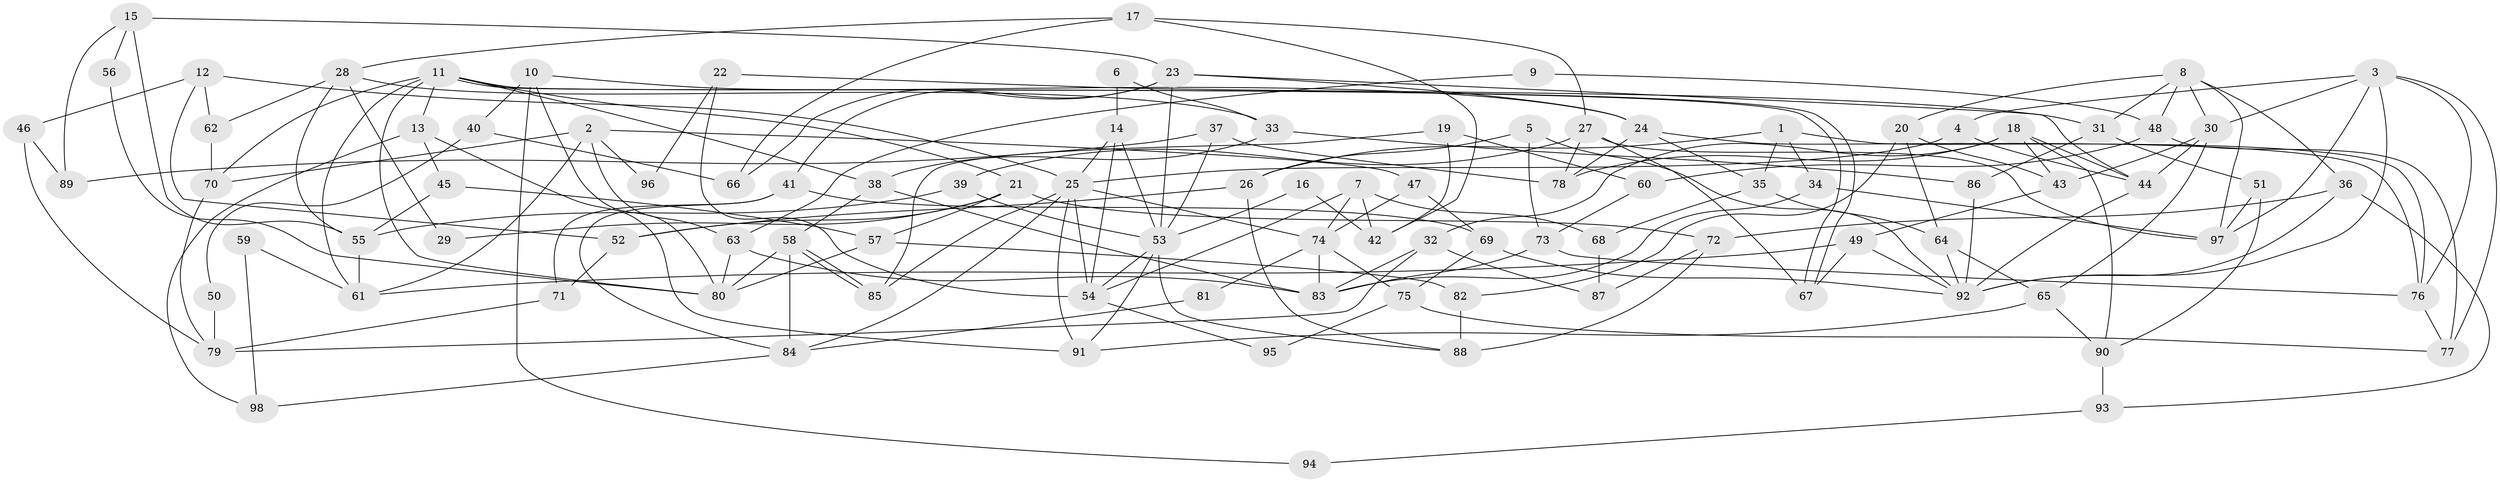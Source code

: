 // coarse degree distribution, {4: 0.1935483870967742, 8: 0.0967741935483871, 7: 0.04838709677419355, 3: 0.11290322580645161, 5: 0.1935483870967742, 2: 0.12903225806451613, 9: 0.03225806451612903, 6: 0.16129032258064516, 10: 0.03225806451612903}
// Generated by graph-tools (version 1.1) at 2025/41/03/06/25 10:41:57]
// undirected, 98 vertices, 196 edges
graph export_dot {
graph [start="1"]
  node [color=gray90,style=filled];
  1;
  2;
  3;
  4;
  5;
  6;
  7;
  8;
  9;
  10;
  11;
  12;
  13;
  14;
  15;
  16;
  17;
  18;
  19;
  20;
  21;
  22;
  23;
  24;
  25;
  26;
  27;
  28;
  29;
  30;
  31;
  32;
  33;
  34;
  35;
  36;
  37;
  38;
  39;
  40;
  41;
  42;
  43;
  44;
  45;
  46;
  47;
  48;
  49;
  50;
  51;
  52;
  53;
  54;
  55;
  56;
  57;
  58;
  59;
  60;
  61;
  62;
  63;
  64;
  65;
  66;
  67;
  68;
  69;
  70;
  71;
  72;
  73;
  74;
  75;
  76;
  77;
  78;
  79;
  80;
  81;
  82;
  83;
  84;
  85;
  86;
  87;
  88;
  89;
  90;
  91;
  92;
  93;
  94;
  95;
  96;
  97;
  98;
  1 -- 76;
  1 -- 34;
  1 -- 26;
  1 -- 35;
  2 -- 61;
  2 -- 47;
  2 -- 63;
  2 -- 70;
  2 -- 96;
  3 -- 4;
  3 -- 30;
  3 -- 76;
  3 -- 77;
  3 -- 92;
  3 -- 97;
  4 -- 44;
  4 -- 25;
  5 -- 26;
  5 -- 92;
  5 -- 73;
  6 -- 33;
  6 -- 14;
  7 -- 68;
  7 -- 54;
  7 -- 42;
  7 -- 74;
  8 -- 97;
  8 -- 20;
  8 -- 30;
  8 -- 31;
  8 -- 36;
  8 -- 48;
  9 -- 63;
  9 -- 48;
  10 -- 24;
  10 -- 80;
  10 -- 40;
  10 -- 94;
  11 -- 67;
  11 -- 67;
  11 -- 21;
  11 -- 13;
  11 -- 38;
  11 -- 61;
  11 -- 70;
  11 -- 80;
  12 -- 52;
  12 -- 62;
  12 -- 25;
  12 -- 46;
  13 -- 91;
  13 -- 45;
  13 -- 98;
  14 -- 25;
  14 -- 54;
  14 -- 53;
  15 -- 23;
  15 -- 89;
  15 -- 55;
  15 -- 56;
  16 -- 42;
  16 -- 53;
  17 -- 42;
  17 -- 28;
  17 -- 27;
  17 -- 66;
  18 -- 78;
  18 -- 44;
  18 -- 32;
  18 -- 43;
  18 -- 90;
  19 -- 60;
  19 -- 85;
  19 -- 42;
  20 -- 64;
  20 -- 43;
  20 -- 82;
  21 -- 57;
  21 -- 72;
  21 -- 29;
  21 -- 52;
  22 -- 54;
  22 -- 31;
  22 -- 96;
  23 -- 53;
  23 -- 24;
  23 -- 41;
  23 -- 44;
  23 -- 66;
  24 -- 76;
  24 -- 35;
  24 -- 78;
  25 -- 74;
  25 -- 54;
  25 -- 84;
  25 -- 85;
  25 -- 91;
  26 -- 52;
  26 -- 88;
  27 -- 39;
  27 -- 67;
  27 -- 78;
  27 -- 97;
  28 -- 33;
  28 -- 55;
  28 -- 29;
  28 -- 62;
  30 -- 44;
  30 -- 43;
  30 -- 65;
  31 -- 51;
  31 -- 86;
  32 -- 83;
  32 -- 79;
  32 -- 87;
  33 -- 38;
  33 -- 86;
  34 -- 83;
  34 -- 97;
  35 -- 64;
  35 -- 68;
  36 -- 92;
  36 -- 72;
  36 -- 93;
  37 -- 78;
  37 -- 53;
  37 -- 89;
  38 -- 83;
  38 -- 58;
  39 -- 53;
  39 -- 55;
  40 -- 66;
  40 -- 50;
  41 -- 84;
  41 -- 69;
  41 -- 71;
  43 -- 49;
  44 -- 92;
  45 -- 55;
  45 -- 57;
  46 -- 79;
  46 -- 89;
  47 -- 69;
  47 -- 74;
  48 -- 77;
  48 -- 60;
  49 -- 67;
  49 -- 61;
  49 -- 92;
  50 -- 79;
  51 -- 90;
  51 -- 97;
  52 -- 71;
  53 -- 88;
  53 -- 54;
  53 -- 91;
  54 -- 95;
  55 -- 61;
  56 -- 80;
  57 -- 80;
  57 -- 82;
  58 -- 85;
  58 -- 85;
  58 -- 80;
  58 -- 84;
  59 -- 98;
  59 -- 61;
  60 -- 73;
  62 -- 70;
  63 -- 80;
  63 -- 83;
  64 -- 92;
  64 -- 65;
  65 -- 91;
  65 -- 90;
  68 -- 87;
  69 -- 92;
  69 -- 75;
  70 -- 79;
  71 -- 79;
  72 -- 88;
  72 -- 87;
  73 -- 83;
  73 -- 76;
  74 -- 75;
  74 -- 81;
  74 -- 83;
  75 -- 77;
  75 -- 95;
  76 -- 77;
  81 -- 84;
  82 -- 88;
  84 -- 98;
  86 -- 92;
  90 -- 93;
  93 -- 94;
}
